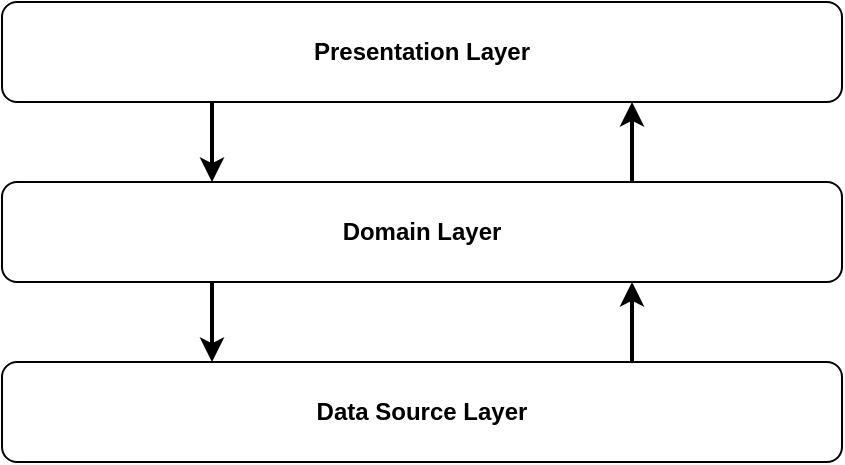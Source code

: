 <mxfile version="20.3.3" type="device"><diagram id="73WQDuyqwbT_oz8JaNYO" name="Page-1"><mxGraphModel dx="579" dy="663" grid="1" gridSize="10" guides="1" tooltips="1" connect="1" arrows="1" fold="1" page="1" pageScale="1" pageWidth="827" pageHeight="1169" math="0" shadow="0"><root><mxCell id="0"/><mxCell id="1" parent="0"/><mxCell id="zSYMKpC7lFKO956y60_Y-1" value="&lt;b&gt;Presentation Layer&lt;/b&gt;" style="rounded=1;whiteSpace=wrap;html=1;" vertex="1" parent="1"><mxGeometry x="204" y="130" width="420" height="50" as="geometry"/></mxCell><mxCell id="zSYMKpC7lFKO956y60_Y-6" style="edgeStyle=orthogonalEdgeStyle;rounded=0;orthogonalLoop=1;jettySize=auto;html=1;exitX=0.75;exitY=0;exitDx=0;exitDy=0;entryX=0.75;entryY=1;entryDx=0;entryDy=0;strokeWidth=2;fillColor=#000000;" edge="1" parent="1" source="zSYMKpC7lFKO956y60_Y-2" target="zSYMKpC7lFKO956y60_Y-1"><mxGeometry relative="1" as="geometry"/></mxCell><mxCell id="zSYMKpC7lFKO956y60_Y-7" style="edgeStyle=orthogonalEdgeStyle;rounded=0;orthogonalLoop=1;jettySize=auto;html=1;exitX=0.25;exitY=1;exitDx=0;exitDy=0;entryX=0.25;entryY=0;entryDx=0;entryDy=0;strokeWidth=2;fillColor=#000000;" edge="1" parent="1" source="zSYMKpC7lFKO956y60_Y-2" target="zSYMKpC7lFKO956y60_Y-3"><mxGeometry relative="1" as="geometry"/></mxCell><mxCell id="zSYMKpC7lFKO956y60_Y-2" value="&lt;b&gt;Domain Layer&lt;/b&gt;" style="rounded=1;whiteSpace=wrap;html=1;" vertex="1" parent="1"><mxGeometry x="204" y="220" width="420" height="50" as="geometry"/></mxCell><mxCell id="zSYMKpC7lFKO956y60_Y-8" style="edgeStyle=orthogonalEdgeStyle;rounded=0;orthogonalLoop=1;jettySize=auto;html=1;exitX=0.75;exitY=0;exitDx=0;exitDy=0;entryX=0.75;entryY=1;entryDx=0;entryDy=0;strokeWidth=2;fillColor=#000000;" edge="1" parent="1" source="zSYMKpC7lFKO956y60_Y-3" target="zSYMKpC7lFKO956y60_Y-2"><mxGeometry relative="1" as="geometry"/></mxCell><mxCell id="zSYMKpC7lFKO956y60_Y-3" value="&lt;b&gt;Data Source Layer&lt;/b&gt;" style="rounded=1;whiteSpace=wrap;html=1;align=center;" vertex="1" parent="1"><mxGeometry x="204" y="310" width="420" height="50" as="geometry"/></mxCell><mxCell id="zSYMKpC7lFKO956y60_Y-5" value="" style="endArrow=classic;html=1;rounded=0;fillColor=#000000;entryX=0.25;entryY=0;entryDx=0;entryDy=0;exitX=0.25;exitY=1;exitDx=0;exitDy=0;strokeWidth=2;" edge="1" parent="1" source="zSYMKpC7lFKO956y60_Y-1" target="zSYMKpC7lFKO956y60_Y-2"><mxGeometry width="50" height="50" relative="1" as="geometry"><mxPoint x="400" y="250" as="sourcePoint"/><mxPoint x="450" y="200" as="targetPoint"/></mxGeometry></mxCell></root></mxGraphModel></diagram></mxfile>